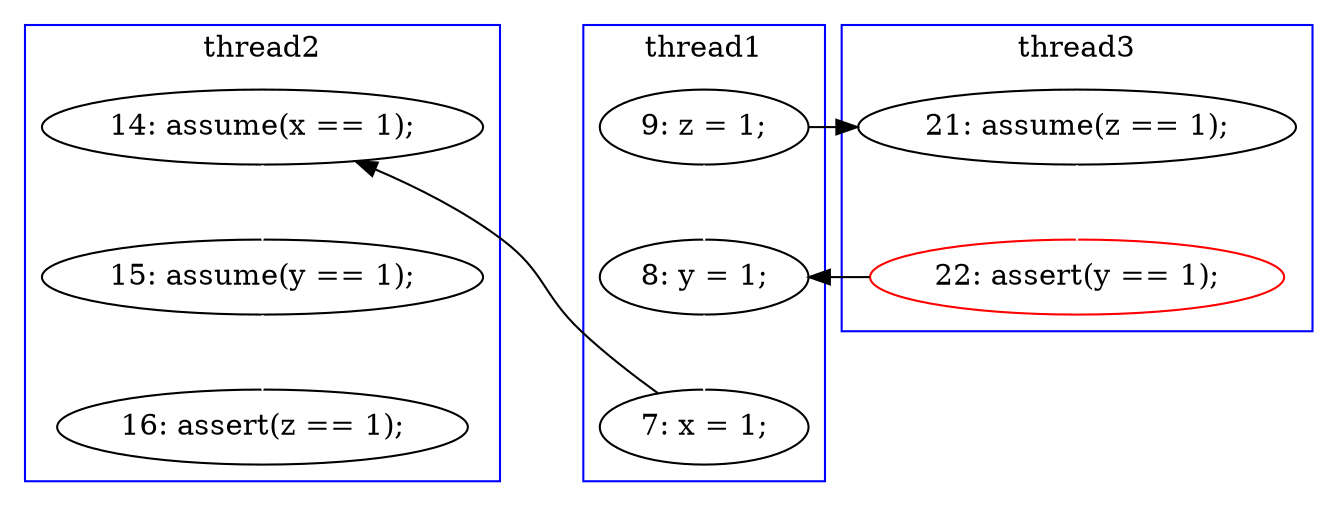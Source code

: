 digraph Counterexample {
	20 -> 22 [color = white, style = solid]
	8 -> 15 [color = white, style = solid]
	14 -> 15 [color = black, style = solid, constraint = false]
	18 -> 20 [color = white, style = solid]
	13 -> 14 [color = white, style = solid]
	16 -> 18 [color = black, style = solid, constraint = false]
	8 -> 13 [color = black, style = solid, constraint = false]
	15 -> 16 [color = white, style = solid]
	subgraph cluster3 {
		label = thread3
		color = blue
		14  [label = "22: assert(y == 1);", color = red]
		13  [label = "21: assume(z == 1);"]
	}
	subgraph cluster1 {
		label = thread1
		color = blue
		16  [label = "7: x = 1;"]
		15  [label = "8: y = 1;"]
		8  [label = "9: z = 1;"]
	}
	subgraph cluster2 {
		label = thread2
		color = blue
		20  [label = "15: assume(y == 1);"]
		22  [label = "16: assert(z == 1);"]
		18  [label = "14: assume(x == 1);"]
	}
}